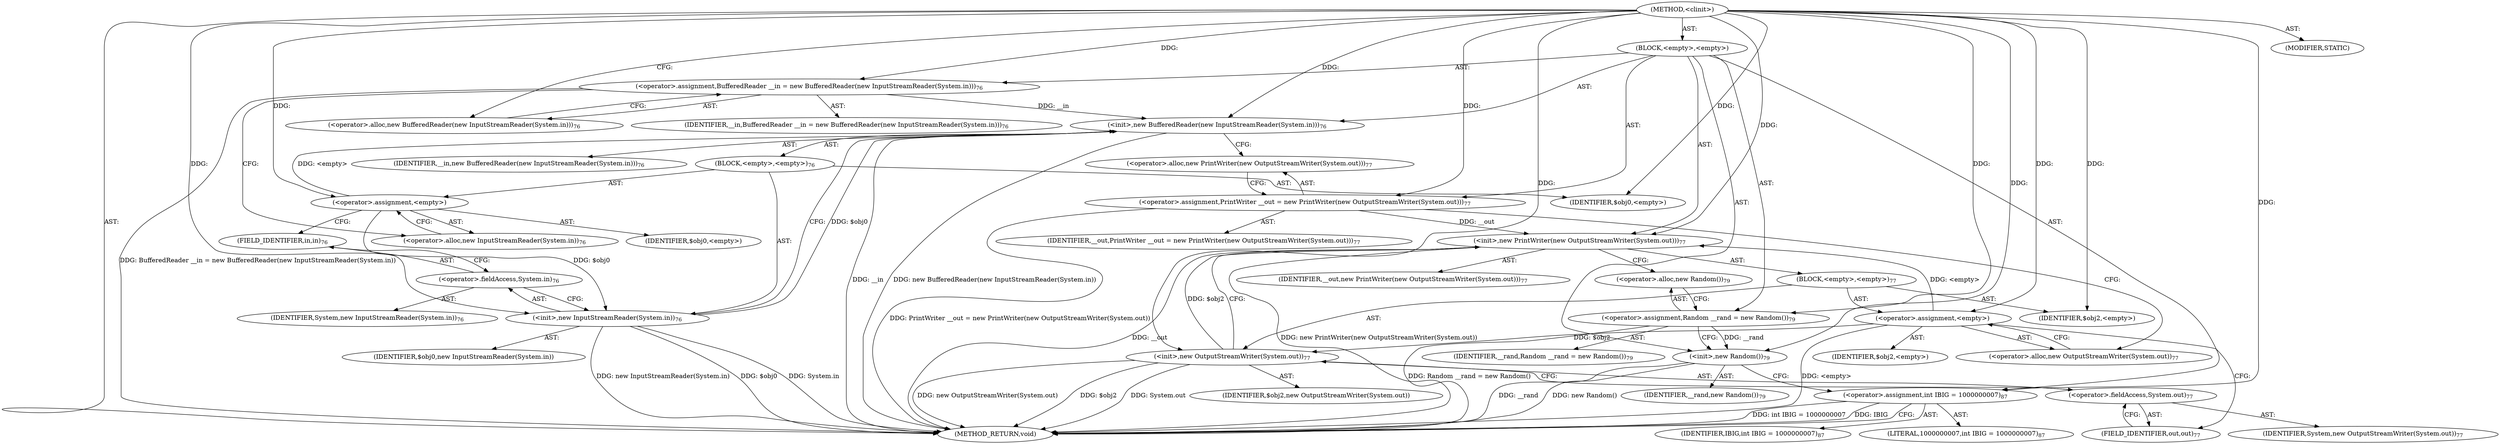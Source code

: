 digraph "&lt;clinit&gt;" {  
"655" [label = <(METHOD,&lt;clinit&gt;)> ]
"656" [label = <(BLOCK,&lt;empty&gt;,&lt;empty&gt;)> ]
"657" [label = <(&lt;operator&gt;.assignment,BufferedReader __in = new BufferedReader(new InputStreamReader(System.in)))<SUB>76</SUB>> ]
"658" [label = <(IDENTIFIER,__in,BufferedReader __in = new BufferedReader(new InputStreamReader(System.in)))<SUB>76</SUB>> ]
"659" [label = <(&lt;operator&gt;.alloc,new BufferedReader(new InputStreamReader(System.in)))<SUB>76</SUB>> ]
"660" [label = <(&lt;init&gt;,new BufferedReader(new InputStreamReader(System.in)))<SUB>76</SUB>> ]
"3" [label = <(IDENTIFIER,__in,new BufferedReader(new InputStreamReader(System.in)))<SUB>76</SUB>> ]
"661" [label = <(BLOCK,&lt;empty&gt;,&lt;empty&gt;)<SUB>76</SUB>> ]
"662" [label = <(&lt;operator&gt;.assignment,&lt;empty&gt;)> ]
"663" [label = <(IDENTIFIER,$obj0,&lt;empty&gt;)> ]
"664" [label = <(&lt;operator&gt;.alloc,new InputStreamReader(System.in))<SUB>76</SUB>> ]
"665" [label = <(&lt;init&gt;,new InputStreamReader(System.in))<SUB>76</SUB>> ]
"666" [label = <(IDENTIFIER,$obj0,new InputStreamReader(System.in))> ]
"667" [label = <(&lt;operator&gt;.fieldAccess,System.in)<SUB>76</SUB>> ]
"668" [label = <(IDENTIFIER,System,new InputStreamReader(System.in))<SUB>76</SUB>> ]
"669" [label = <(FIELD_IDENTIFIER,in,in)<SUB>76</SUB>> ]
"670" [label = <(IDENTIFIER,$obj0,&lt;empty&gt;)> ]
"671" [label = <(&lt;operator&gt;.assignment,PrintWriter __out = new PrintWriter(new OutputStreamWriter(System.out)))<SUB>77</SUB>> ]
"672" [label = <(IDENTIFIER,__out,PrintWriter __out = new PrintWriter(new OutputStreamWriter(System.out)))<SUB>77</SUB>> ]
"673" [label = <(&lt;operator&gt;.alloc,new PrintWriter(new OutputStreamWriter(System.out)))<SUB>77</SUB>> ]
"674" [label = <(&lt;init&gt;,new PrintWriter(new OutputStreamWriter(System.out)))<SUB>77</SUB>> ]
"5" [label = <(IDENTIFIER,__out,new PrintWriter(new OutputStreamWriter(System.out)))<SUB>77</SUB>> ]
"675" [label = <(BLOCK,&lt;empty&gt;,&lt;empty&gt;)<SUB>77</SUB>> ]
"676" [label = <(&lt;operator&gt;.assignment,&lt;empty&gt;)> ]
"677" [label = <(IDENTIFIER,$obj2,&lt;empty&gt;)> ]
"678" [label = <(&lt;operator&gt;.alloc,new OutputStreamWriter(System.out))<SUB>77</SUB>> ]
"679" [label = <(&lt;init&gt;,new OutputStreamWriter(System.out))<SUB>77</SUB>> ]
"680" [label = <(IDENTIFIER,$obj2,new OutputStreamWriter(System.out))> ]
"681" [label = <(&lt;operator&gt;.fieldAccess,System.out)<SUB>77</SUB>> ]
"682" [label = <(IDENTIFIER,System,new OutputStreamWriter(System.out))<SUB>77</SUB>> ]
"683" [label = <(FIELD_IDENTIFIER,out,out)<SUB>77</SUB>> ]
"684" [label = <(IDENTIFIER,$obj2,&lt;empty&gt;)> ]
"685" [label = <(&lt;operator&gt;.assignment,Random __rand = new Random())<SUB>79</SUB>> ]
"686" [label = <(IDENTIFIER,__rand,Random __rand = new Random())<SUB>79</SUB>> ]
"687" [label = <(&lt;operator&gt;.alloc,new Random())<SUB>79</SUB>> ]
"688" [label = <(&lt;init&gt;,new Random())<SUB>79</SUB>> ]
"7" [label = <(IDENTIFIER,__rand,new Random())<SUB>79</SUB>> ]
"689" [label = <(&lt;operator&gt;.assignment,int IBIG = 1000000007)<SUB>87</SUB>> ]
"690" [label = <(IDENTIFIER,IBIG,int IBIG = 1000000007)<SUB>87</SUB>> ]
"691" [label = <(LITERAL,1000000007,int IBIG = 1000000007)<SUB>87</SUB>> ]
"692" [label = <(MODIFIER,STATIC)> ]
"693" [label = <(METHOD_RETURN,void)> ]
  "655" -> "656"  [ label = "AST: "] 
  "655" -> "692"  [ label = "AST: "] 
  "655" -> "693"  [ label = "AST: "] 
  "656" -> "657"  [ label = "AST: "] 
  "656" -> "660"  [ label = "AST: "] 
  "656" -> "671"  [ label = "AST: "] 
  "656" -> "674"  [ label = "AST: "] 
  "656" -> "685"  [ label = "AST: "] 
  "656" -> "688"  [ label = "AST: "] 
  "656" -> "689"  [ label = "AST: "] 
  "657" -> "658"  [ label = "AST: "] 
  "657" -> "659"  [ label = "AST: "] 
  "660" -> "3"  [ label = "AST: "] 
  "660" -> "661"  [ label = "AST: "] 
  "661" -> "662"  [ label = "AST: "] 
  "661" -> "665"  [ label = "AST: "] 
  "661" -> "670"  [ label = "AST: "] 
  "662" -> "663"  [ label = "AST: "] 
  "662" -> "664"  [ label = "AST: "] 
  "665" -> "666"  [ label = "AST: "] 
  "665" -> "667"  [ label = "AST: "] 
  "667" -> "668"  [ label = "AST: "] 
  "667" -> "669"  [ label = "AST: "] 
  "671" -> "672"  [ label = "AST: "] 
  "671" -> "673"  [ label = "AST: "] 
  "674" -> "5"  [ label = "AST: "] 
  "674" -> "675"  [ label = "AST: "] 
  "675" -> "676"  [ label = "AST: "] 
  "675" -> "679"  [ label = "AST: "] 
  "675" -> "684"  [ label = "AST: "] 
  "676" -> "677"  [ label = "AST: "] 
  "676" -> "678"  [ label = "AST: "] 
  "679" -> "680"  [ label = "AST: "] 
  "679" -> "681"  [ label = "AST: "] 
  "681" -> "682"  [ label = "AST: "] 
  "681" -> "683"  [ label = "AST: "] 
  "685" -> "686"  [ label = "AST: "] 
  "685" -> "687"  [ label = "AST: "] 
  "688" -> "7"  [ label = "AST: "] 
  "689" -> "690"  [ label = "AST: "] 
  "689" -> "691"  [ label = "AST: "] 
  "657" -> "664"  [ label = "CFG: "] 
  "660" -> "673"  [ label = "CFG: "] 
  "671" -> "678"  [ label = "CFG: "] 
  "674" -> "687"  [ label = "CFG: "] 
  "685" -> "688"  [ label = "CFG: "] 
  "688" -> "689"  [ label = "CFG: "] 
  "689" -> "693"  [ label = "CFG: "] 
  "659" -> "657"  [ label = "CFG: "] 
  "673" -> "671"  [ label = "CFG: "] 
  "687" -> "685"  [ label = "CFG: "] 
  "662" -> "669"  [ label = "CFG: "] 
  "665" -> "660"  [ label = "CFG: "] 
  "676" -> "683"  [ label = "CFG: "] 
  "679" -> "674"  [ label = "CFG: "] 
  "664" -> "662"  [ label = "CFG: "] 
  "667" -> "665"  [ label = "CFG: "] 
  "678" -> "676"  [ label = "CFG: "] 
  "681" -> "679"  [ label = "CFG: "] 
  "669" -> "667"  [ label = "CFG: "] 
  "683" -> "681"  [ label = "CFG: "] 
  "655" -> "659"  [ label = "CFG: "] 
  "657" -> "693"  [ label = "DDG: BufferedReader __in = new BufferedReader(new InputStreamReader(System.in))"] 
  "660" -> "693"  [ label = "DDG: __in"] 
  "665" -> "693"  [ label = "DDG: $obj0"] 
  "665" -> "693"  [ label = "DDG: System.in"] 
  "665" -> "693"  [ label = "DDG: new InputStreamReader(System.in)"] 
  "660" -> "693"  [ label = "DDG: new BufferedReader(new InputStreamReader(System.in))"] 
  "671" -> "693"  [ label = "DDG: PrintWriter __out = new PrintWriter(new OutputStreamWriter(System.out))"] 
  "674" -> "693"  [ label = "DDG: __out"] 
  "676" -> "693"  [ label = "DDG: &lt;empty&gt;"] 
  "679" -> "693"  [ label = "DDG: $obj2"] 
  "679" -> "693"  [ label = "DDG: System.out"] 
  "679" -> "693"  [ label = "DDG: new OutputStreamWriter(System.out)"] 
  "674" -> "693"  [ label = "DDG: new PrintWriter(new OutputStreamWriter(System.out))"] 
  "685" -> "693"  [ label = "DDG: Random __rand = new Random()"] 
  "688" -> "693"  [ label = "DDG: __rand"] 
  "688" -> "693"  [ label = "DDG: new Random()"] 
  "689" -> "693"  [ label = "DDG: int IBIG = 1000000007"] 
  "689" -> "693"  [ label = "DDG: IBIG"] 
  "655" -> "657"  [ label = "DDG: "] 
  "655" -> "671"  [ label = "DDG: "] 
  "655" -> "685"  [ label = "DDG: "] 
  "655" -> "689"  [ label = "DDG: "] 
  "657" -> "660"  [ label = "DDG: __in"] 
  "655" -> "660"  [ label = "DDG: "] 
  "662" -> "660"  [ label = "DDG: &lt;empty&gt;"] 
  "665" -> "660"  [ label = "DDG: $obj0"] 
  "671" -> "674"  [ label = "DDG: __out"] 
  "655" -> "674"  [ label = "DDG: "] 
  "676" -> "674"  [ label = "DDG: &lt;empty&gt;"] 
  "679" -> "674"  [ label = "DDG: $obj2"] 
  "685" -> "688"  [ label = "DDG: __rand"] 
  "655" -> "688"  [ label = "DDG: "] 
  "655" -> "662"  [ label = "DDG: "] 
  "655" -> "670"  [ label = "DDG: "] 
  "655" -> "676"  [ label = "DDG: "] 
  "655" -> "684"  [ label = "DDG: "] 
  "662" -> "665"  [ label = "DDG: $obj0"] 
  "655" -> "665"  [ label = "DDG: "] 
  "676" -> "679"  [ label = "DDG: $obj2"] 
  "655" -> "679"  [ label = "DDG: "] 
}
